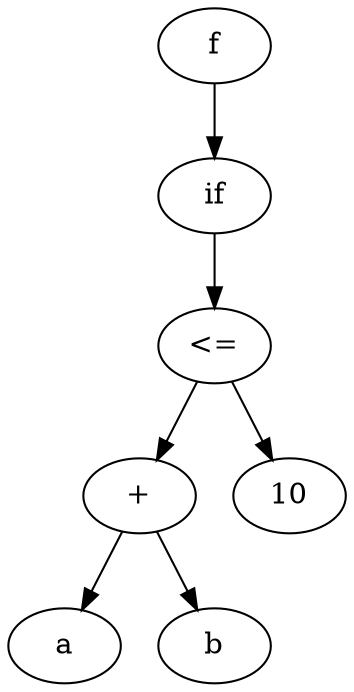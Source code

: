 # Executado assim: ./output2dot.sh 
# https://graphviz.org/doc/info/lang.html
digraph {
  x562038895370 -> x5620388955d0
  x5620388955d0 -> x562038895560
  x562038895560 -> x562038895480
  x562038895480 -> x5620388953e0
  x5620388953e0 [label="a"]
  x562038895480 -> x562038895450
  x562038895450 [label="b"]
  x562038895480 [label="+"]
  x562038895560 -> x562038895530
  x562038895530 [label="10"]
  x562038895560 [label="<="]
  x5620388955d0 [label="if"]
  x562038895370 [label="f"]
}
